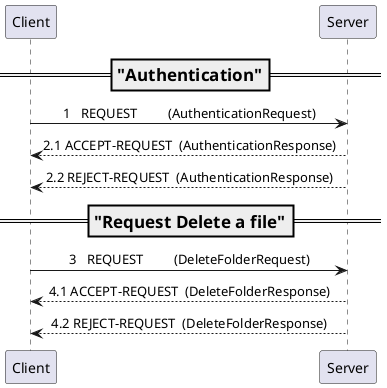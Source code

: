 @startuml
'https://plantuml.com/sequence-diagram
/'
Action : Elementos que representas los eventos a los que responden los agentes para completar las tareas de la ontología.
Predicate : Elementos que representan las respuestas a los eventos para completar las tareas de la ontología.
'/
'autonumber
skinparam defaultFontName consolas
skinparam sequenceMessageAlign center

=== "Authentication" ==
Client ->   Server: 1   REQUEST         (AuthenticationRequest)
Client <--  Server: 2.1 ACCEPT-REQUEST  (AuthenticationResponse)
Client <--  Server: 2.2 REJECT-REQUEST  (AuthenticationResponse)

=== "Request Delete a file" ==
Client ->   Server: 3   REQUEST         (DeleteFolderRequest)
Client <--  Server: 4.1 ACCEPT-REQUEST  (DeleteFolderResponse)
Client <--  Server: 4.2 REJECT-REQUEST  (DeleteFolderResponse)

@enduml
